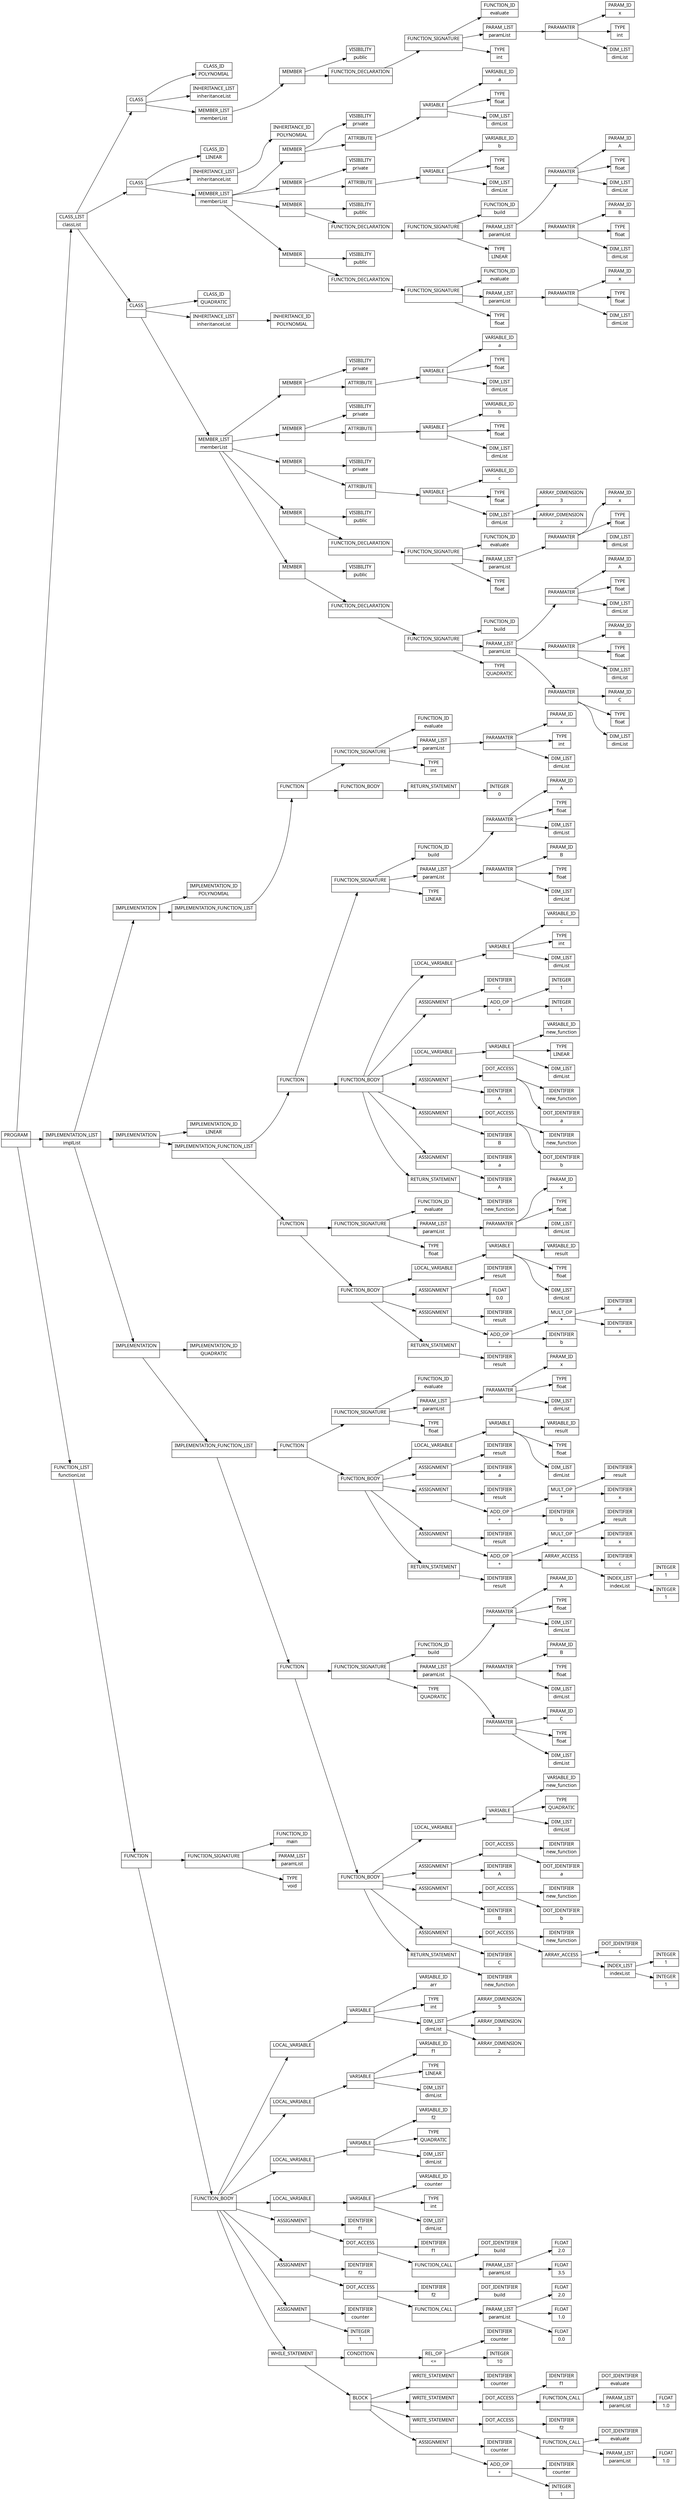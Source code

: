 digraph AST {
  node [shape=record];
    node [fontname=Sans];charset="UTF-8" splines=true splines=spline rankdir =LR
  node3 [label="PROGRAM |  "];
  node0 [label="CLASS_LIST | classList "];
  node19 [label="CLASS |  "];
  node4 [label="CLASS_ID | POLYNOMIAL "];
  node5 [label="INHERITANCE_LIST | inheritanceList "];
  node6 [label="MEMBER_LIST | memberList "];
  node18 [label="MEMBER |  "];
  node7 [label="VISIBILITY | public "];
  node17 [label="FUNCTION_DECLARATION |  "];
  node16 [label="FUNCTION_SIGNATURE |  "];
  node8 [label="FUNCTION_ID | evaluate "];
  node9 [label="PARAM_LIST | paramList "];
  node14 [label="PARAMATER |  "];
  node10 [label="PARAM_ID | x "];
  node11 [label="TYPE | int "];
  node12 [label="DIM_LIST | dimList "];
  node15 [label="TYPE | int "];
  node69 [label="CLASS |  "];
  node20 [label="CLASS_ID | LINEAR "];
  node21 [label="INHERITANCE_LIST | inheritanceList "];
  node22 [label="INHERITANCE_ID | POLYNOMIAL "];
  node23 [label="MEMBER_LIST | memberList "];
  node31 [label="MEMBER |  "];
  node24 [label="VISIBILITY | private "];
  node30 [label="ATTRIBUTE |  "];
  node29 [label="VARIABLE |  "];
  node25 [label="VARIABLE_ID | a "];
  node26 [label="TYPE | float "];
  node27 [label="DIM_LIST | dimList "];
  node39 [label="MEMBER |  "];
  node32 [label="VISIBILITY | private "];
  node38 [label="ATTRIBUTE |  "];
  node37 [label="VARIABLE |  "];
  node33 [label="VARIABLE_ID | b "];
  node34 [label="TYPE | float "];
  node35 [label="DIM_LIST | dimList "];
  node56 [label="MEMBER |  "];
  node40 [label="VISIBILITY | public "];
  node55 [label="FUNCTION_DECLARATION |  "];
  node54 [label="FUNCTION_SIGNATURE |  "];
  node41 [label="FUNCTION_ID | build "];
  node42 [label="PARAM_LIST | paramList "];
  node47 [label="PARAMATER |  "];
  node43 [label="PARAM_ID | A "];
  node44 [label="TYPE | float "];
  node45 [label="DIM_LIST | dimList "];
  node52 [label="PARAMATER |  "];
  node48 [label="PARAM_ID | B "];
  node49 [label="TYPE | float "];
  node50 [label="DIM_LIST | dimList "];
  node53 [label="TYPE | LINEAR "];
  node68 [label="MEMBER |  "];
  node57 [label="VISIBILITY | public "];
  node67 [label="FUNCTION_DECLARATION |  "];
  node66 [label="FUNCTION_SIGNATURE |  "];
  node58 [label="FUNCTION_ID | evaluate "];
  node59 [label="PARAM_LIST | paramList "];
  node64 [label="PARAMATER |  "];
  node60 [label="PARAM_ID | x "];
  node61 [label="TYPE | float "];
  node62 [label="DIM_LIST | dimList "];
  node65 [label="TYPE | float "];
  node134 [label="CLASS |  "];
  node70 [label="CLASS_ID | QUADRATIC "];
  node71 [label="INHERITANCE_LIST | inheritanceList "];
  node72 [label="INHERITANCE_ID | POLYNOMIAL "];
  node73 [label="MEMBER_LIST | memberList "];
  node81 [label="MEMBER |  "];
  node74 [label="VISIBILITY | private "];
  node80 [label="ATTRIBUTE |  "];
  node79 [label="VARIABLE |  "];
  node75 [label="VARIABLE_ID | a "];
  node76 [label="TYPE | float "];
  node77 [label="DIM_LIST | dimList "];
  node89 [label="MEMBER |  "];
  node82 [label="VISIBILITY | private "];
  node88 [label="ATTRIBUTE |  "];
  node87 [label="VARIABLE |  "];
  node83 [label="VARIABLE_ID | b "];
  node84 [label="TYPE | float "];
  node85 [label="DIM_LIST | dimList "];
  node99 [label="MEMBER |  "];
  node90 [label="VISIBILITY | private "];
  node98 [label="ATTRIBUTE |  "];
  node97 [label="VARIABLE |  "];
  node91 [label="VARIABLE_ID | c "];
  node92 [label="TYPE | float "];
  node95 [label="DIM_LIST | dimList "];
  node94 [label="ARRAY_DIMENSION | 3 "];
  node93 [label="ARRAY_DIMENSION | 2 "];
  node111 [label="MEMBER |  "];
  node100 [label="VISIBILITY | public "];
  node110 [label="FUNCTION_DECLARATION |  "];
  node109 [label="FUNCTION_SIGNATURE |  "];
  node101 [label="FUNCTION_ID | evaluate "];
  node102 [label="PARAM_LIST | paramList "];
  node107 [label="PARAMATER |  "];
  node103 [label="PARAM_ID | x "];
  node104 [label="TYPE | float "];
  node105 [label="DIM_LIST | dimList "];
  node108 [label="TYPE | float "];
  node133 [label="MEMBER |  "];
  node112 [label="VISIBILITY | public "];
  node132 [label="FUNCTION_DECLARATION |  "];
  node131 [label="FUNCTION_SIGNATURE |  "];
  node113 [label="FUNCTION_ID | build "];
  node114 [label="PARAM_LIST | paramList "];
  node119 [label="PARAMATER |  "];
  node115 [label="PARAM_ID | A "];
  node116 [label="TYPE | float "];
  node117 [label="DIM_LIST | dimList "];
  node124 [label="PARAMATER |  "];
  node120 [label="PARAM_ID | B "];
  node121 [label="TYPE | float "];
  node122 [label="DIM_LIST | dimList "];
  node129 [label="PARAMATER |  "];
  node125 [label="PARAM_ID | C "];
  node126 [label="TYPE | float "];
  node127 [label="DIM_LIST | dimList "];
  node130 [label="TYPE | QUADRATIC "];
  node1 [label="IMPLEMENTATION_LIST | implList "];
  node150 [label="IMPLEMENTATION |  "];
  node135 [label="IMPLEMENTATION_ID | POLYNOMIAL "];
  node136 [label="IMPLEMENTATION_FUNCTION_LIST |  "];
  node149 [label="FUNCTION |  "];
  node145 [label="FUNCTION_SIGNATURE |  "];
  node137 [label="FUNCTION_ID | evaluate "];
  node138 [label="PARAM_LIST | paramList "];
  node143 [label="PARAMATER |  "];
  node139 [label="PARAM_ID | x "];
  node140 [label="TYPE | int "];
  node141 [label="DIM_LIST | dimList "];
  node144 [label="TYPE | int "];
  node146 [label="FUNCTION_BODY |  "];
  node148 [label="RETURN_STATEMENT |  "];
  node147 [label="INTEGER | 0 "];
  node236 [label="IMPLEMENTATION |  "];
  node151 [label="IMPLEMENTATION_ID | LINEAR "];
  node152 [label="IMPLEMENTATION_FUNCTION_LIST |  "];
  node204 [label="FUNCTION |  "];
  node166 [label="FUNCTION_SIGNATURE |  "];
  node153 [label="FUNCTION_ID | build "];
  node154 [label="PARAM_LIST | paramList "];
  node159 [label="PARAMATER |  "];
  node155 [label="PARAM_ID | A "];
  node156 [label="TYPE | float "];
  node157 [label="DIM_LIST | dimList "];
  node164 [label="PARAMATER |  "];
  node160 [label="PARAM_ID | B "];
  node161 [label="TYPE | float "];
  node162 [label="DIM_LIST | dimList "];
  node165 [label="TYPE | LINEAR "];
  node167 [label="FUNCTION_BODY |  "];
  node173 [label="LOCAL_VARIABLE |  "];
  node172 [label="VARIABLE |  "];
  node168 [label="VARIABLE_ID | c "];
  node169 [label="TYPE | int "];
  node170 [label="DIM_LIST | dimList "];
  node179 [label="ASSIGNMENT |  "];
  node174 [label="IDENTIFIER | c "];
  node177 [label="ADD_OP | + "];
  node176 [label="INTEGER | 1 "];
  node178 [label="INTEGER | 1 "];
  node185 [label="LOCAL_VARIABLE |  "];
  node184 [label="VARIABLE |  "];
  node180 [label="VARIABLE_ID | new_function "];
  node181 [label="TYPE | LINEAR "];
  node182 [label="DIM_LIST | dimList "];
  node191 [label="ASSIGNMENT |  "];
  node188 [label="DOT_ACCESS |  "];
  node186 [label="IDENTIFIER | new_function "];
  node187 [label="DOT_IDENTIFIER | a "];
  node190 [label="IDENTIFIER | A "];
  node197 [label="ASSIGNMENT |  "];
  node194 [label="DOT_ACCESS |  "];
  node192 [label="IDENTIFIER | new_function "];
  node193 [label="DOT_IDENTIFIER | b "];
  node196 [label="IDENTIFIER | B "];
  node201 [label="ASSIGNMENT |  "];
  node198 [label="IDENTIFIER | a "];
  node200 [label="IDENTIFIER | A "];
  node203 [label="RETURN_STATEMENT |  "];
  node202 [label="IDENTIFIER | new_function "];
  node235 [label="FUNCTION |  "];
  node213 [label="FUNCTION_SIGNATURE |  "];
  node205 [label="FUNCTION_ID | evaluate "];
  node206 [label="PARAM_LIST | paramList "];
  node211 [label="PARAMATER |  "];
  node207 [label="PARAM_ID | x "];
  node208 [label="TYPE | float "];
  node209 [label="DIM_LIST | dimList "];
  node212 [label="TYPE | float "];
  node214 [label="FUNCTION_BODY |  "];
  node220 [label="LOCAL_VARIABLE |  "];
  node219 [label="VARIABLE |  "];
  node215 [label="VARIABLE_ID | result "];
  node216 [label="TYPE | float "];
  node217 [label="DIM_LIST | dimList "];
  node224 [label="ASSIGNMENT |  "];
  node221 [label="IDENTIFIER | result "];
  node223 [label="FLOAT | 0.0 "];
  node232 [label="ASSIGNMENT |  "];
  node225 [label="IDENTIFIER | result "];
  node230 [label="ADD_OP | + "];
  node228 [label="MULT_OP | * "];
  node227 [label="IDENTIFIER | a "];
  node229 [label="IDENTIFIER | x "];
  node231 [label="IDENTIFIER | b "];
  node234 [label="RETURN_STATEMENT |  "];
  node233 [label="IDENTIFIER | result "];
  node333 [label="IMPLEMENTATION |  "];
  node237 [label="IMPLEMENTATION_ID | QUADRATIC "];
  node238 [label="IMPLEMENTATION_FUNCTION_LIST |  "];
  node281 [label="FUNCTION |  "];
  node247 [label="FUNCTION_SIGNATURE |  "];
  node239 [label="FUNCTION_ID | evaluate "];
  node240 [label="PARAM_LIST | paramList "];
  node245 [label="PARAMATER |  "];
  node241 [label="PARAM_ID | x "];
  node242 [label="TYPE | float "];
  node243 [label="DIM_LIST | dimList "];
  node246 [label="TYPE | float "];
  node248 [label="FUNCTION_BODY |  "];
  node254 [label="LOCAL_VARIABLE |  "];
  node253 [label="VARIABLE |  "];
  node249 [label="VARIABLE_ID | result "];
  node250 [label="TYPE | float "];
  node251 [label="DIM_LIST | dimList "];
  node258 [label="ASSIGNMENT |  "];
  node255 [label="IDENTIFIER | result "];
  node257 [label="IDENTIFIER | a "];
  node266 [label="ASSIGNMENT |  "];
  node259 [label="IDENTIFIER | result "];
  node264 [label="ADD_OP | + "];
  node262 [label="MULT_OP | * "];
  node261 [label="IDENTIFIER | result "];
  node263 [label="IDENTIFIER | x "];
  node265 [label="IDENTIFIER | b "];
  node278 [label="ASSIGNMENT |  "];
  node267 [label="IDENTIFIER | result "];
  node272 [label="ADD_OP | + "];
  node270 [label="MULT_OP | * "];
  node269 [label="IDENTIFIER | result "];
  node271 [label="IDENTIFIER | x "];
  node277 [label="ARRAY_ACCESS |  "];
  node273 [label="IDENTIFIER | c "];
  node275 [label="INDEX_LIST | indexList "];
  node274 [label="INTEGER | 1 "];
  node276 [label="INTEGER | 1 "];
  node280 [label="RETURN_STATEMENT |  "];
  node279 [label="IDENTIFIER | result "];
  node332 [label="FUNCTION |  "];
  node300 [label="FUNCTION_SIGNATURE |  "];
  node282 [label="FUNCTION_ID | build "];
  node283 [label="PARAM_LIST | paramList "];
  node288 [label="PARAMATER |  "];
  node284 [label="PARAM_ID | A "];
  node285 [label="TYPE | float "];
  node286 [label="DIM_LIST | dimList "];
  node293 [label="PARAMATER |  "];
  node289 [label="PARAM_ID | B "];
  node290 [label="TYPE | float "];
  node291 [label="DIM_LIST | dimList "];
  node298 [label="PARAMATER |  "];
  node294 [label="PARAM_ID | C "];
  node295 [label="TYPE | float "];
  node296 [label="DIM_LIST | dimList "];
  node299 [label="TYPE | QUADRATIC "];
  node301 [label="FUNCTION_BODY |  "];
  node307 [label="LOCAL_VARIABLE |  "];
  node306 [label="VARIABLE |  "];
  node302 [label="VARIABLE_ID | new_function "];
  node303 [label="TYPE | QUADRATIC "];
  node304 [label="DIM_LIST | dimList "];
  node313 [label="ASSIGNMENT |  "];
  node310 [label="DOT_ACCESS |  "];
  node308 [label="IDENTIFIER | new_function "];
  node309 [label="DOT_IDENTIFIER | a "];
  node312 [label="IDENTIFIER | A "];
  node319 [label="ASSIGNMENT |  "];
  node316 [label="DOT_ACCESS |  "];
  node314 [label="IDENTIFIER | new_function "];
  node315 [label="DOT_IDENTIFIER | b "];
  node318 [label="IDENTIFIER | B "];
  node329 [label="ASSIGNMENT |  "];
  node326 [label="DOT_ACCESS |  "];
  node320 [label="IDENTIFIER | new_function "];
  node325 [label="ARRAY_ACCESS |  "];
  node321 [label="DOT_IDENTIFIER | c "];
  node323 [label="INDEX_LIST | indexList "];
  node322 [label="INTEGER | 1 "];
  node324 [label="INTEGER | 1 "];
  node328 [label="IDENTIFIER | C "];
  node331 [label="RETURN_STATEMENT |  "];
  node330 [label="IDENTIFIER | new_function "];
  node2 [label="FUNCTION_LIST | functionList "];
  node419 [label="FUNCTION |  "];
  node337 [label="FUNCTION_SIGNATURE |  "];
  node334 [label="FUNCTION_ID | main "];
  node335 [label="PARAM_LIST | paramList "];
  node336 [label="TYPE | void "];
  node338 [label="FUNCTION_BODY |  "];
  node347 [label="LOCAL_VARIABLE |  "];
  node346 [label="VARIABLE |  "];
  node339 [label="VARIABLE_ID | arr "];
  node340 [label="TYPE | int "];
  node344 [label="DIM_LIST | dimList "];
  node343 [label="ARRAY_DIMENSION | 5 "];
  node342 [label="ARRAY_DIMENSION | 3 "];
  node341 [label="ARRAY_DIMENSION | 2 "];
  node353 [label="LOCAL_VARIABLE |  "];
  node352 [label="VARIABLE |  "];
  node348 [label="VARIABLE_ID | f1 "];
  node349 [label="TYPE | LINEAR "];
  node350 [label="DIM_LIST | dimList "];
  node359 [label="LOCAL_VARIABLE |  "];
  node358 [label="VARIABLE |  "];
  node354 [label="VARIABLE_ID | f2 "];
  node355 [label="TYPE | QUADRATIC "];
  node356 [label="DIM_LIST | dimList "];
  node365 [label="LOCAL_VARIABLE |  "];
  node364 [label="VARIABLE |  "];
  node360 [label="VARIABLE_ID | counter "];
  node361 [label="TYPE | int "];
  node362 [label="DIM_LIST | dimList "];
  node375 [label="ASSIGNMENT |  "];
  node366 [label="IDENTIFIER | f1 "];
  node374 [label="DOT_ACCESS |  "];
  node368 [label="IDENTIFIER | f1 "];
  node373 [label="FUNCTION_CALL |  "];
  node369 [label="DOT_IDENTIFIER | build "];
  node370 [label="PARAM_LIST | paramList "];
  node371 [label="FLOAT | 2.0 "];
  node372 [label="FLOAT | 3.5 "];
  node386 [label="ASSIGNMENT |  "];
  node376 [label="IDENTIFIER | f2 "];
  node385 [label="DOT_ACCESS |  "];
  node378 [label="IDENTIFIER | f2 "];
  node384 [label="FUNCTION_CALL |  "];
  node379 [label="DOT_IDENTIFIER | build "];
  node380 [label="PARAM_LIST | paramList "];
  node381 [label="FLOAT | 2.0 "];
  node382 [label="FLOAT | 1.0 "];
  node383 [label="FLOAT | 0.0 "];
  node390 [label="ASSIGNMENT |  "];
  node387 [label="IDENTIFIER | counter "];
  node389 [label="INTEGER | 1 "];
  node418 [label="WHILE_STATEMENT |  "];
  node394 [label="CONDITION |  "];
  node392 [label="REL_OP | \<= "];
  node391 [label="IDENTIFIER | counter "];
  node393 [label="INTEGER | 10 "];
  node395 [label="BLOCK |  "];
  node397 [label="WRITE_STATEMENT |  "];
  node396 [label="IDENTIFIER | counter "];
  node404 [label="WRITE_STATEMENT |  "];
  node403 [label="DOT_ACCESS |  "];
  node398 [label="IDENTIFIER | f1 "];
  node402 [label="FUNCTION_CALL |  "];
  node399 [label="DOT_IDENTIFIER | evaluate "];
  node400 [label="PARAM_LIST | paramList "];
  node401 [label="FLOAT | 1.0 "];
  node411 [label="WRITE_STATEMENT |  "];
  node410 [label="DOT_ACCESS |  "];
  node405 [label="IDENTIFIER | f2 "];
  node409 [label="FUNCTION_CALL |  "];
  node406 [label="DOT_IDENTIFIER | evaluate "];
  node407 [label="PARAM_LIST | paramList "];
  node408 [label="FLOAT | 1.0 "];
  node417 [label="ASSIGNMENT |  "];
  node412 [label="IDENTIFIER | counter "];
  node415 [label="ADD_OP | + "];
  node414 [label="IDENTIFIER | counter "];
  node416 [label="INTEGER | 1 "];
  node3 -> node0;
  node0 -> node19;
  node19 -> node4;
  node19 -> node5;
  node19 -> node6;
  node6 -> node18;
  node18 -> node7;
  node18 -> node17;
  node17 -> node16;
  node16 -> node8;
  node16 -> node9;
  node9 -> node14;
  node14 -> node10;
  node14 -> node11;
  node14 -> node12;
  node16 -> node15;
  node0 -> node69;
  node69 -> node20;
  node69 -> node21;
  node21 -> node22;
  node69 -> node23;
  node23 -> node31;
  node31 -> node24;
  node31 -> node30;
  node30 -> node29;
  node29 -> node25;
  node29 -> node26;
  node29 -> node27;
  node23 -> node39;
  node39 -> node32;
  node39 -> node38;
  node38 -> node37;
  node37 -> node33;
  node37 -> node34;
  node37 -> node35;
  node23 -> node56;
  node56 -> node40;
  node56 -> node55;
  node55 -> node54;
  node54 -> node41;
  node54 -> node42;
  node42 -> node47;
  node47 -> node43;
  node47 -> node44;
  node47 -> node45;
  node42 -> node52;
  node52 -> node48;
  node52 -> node49;
  node52 -> node50;
  node54 -> node53;
  node23 -> node68;
  node68 -> node57;
  node68 -> node67;
  node67 -> node66;
  node66 -> node58;
  node66 -> node59;
  node59 -> node64;
  node64 -> node60;
  node64 -> node61;
  node64 -> node62;
  node66 -> node65;
  node0 -> node134;
  node134 -> node70;
  node134 -> node71;
  node71 -> node72;
  node134 -> node73;
  node73 -> node81;
  node81 -> node74;
  node81 -> node80;
  node80 -> node79;
  node79 -> node75;
  node79 -> node76;
  node79 -> node77;
  node73 -> node89;
  node89 -> node82;
  node89 -> node88;
  node88 -> node87;
  node87 -> node83;
  node87 -> node84;
  node87 -> node85;
  node73 -> node99;
  node99 -> node90;
  node99 -> node98;
  node98 -> node97;
  node97 -> node91;
  node97 -> node92;
  node97 -> node95;
  node95 -> node94;
  node95 -> node93;
  node73 -> node111;
  node111 -> node100;
  node111 -> node110;
  node110 -> node109;
  node109 -> node101;
  node109 -> node102;
  node102 -> node107;
  node107 -> node103;
  node107 -> node104;
  node107 -> node105;
  node109 -> node108;
  node73 -> node133;
  node133 -> node112;
  node133 -> node132;
  node132 -> node131;
  node131 -> node113;
  node131 -> node114;
  node114 -> node119;
  node119 -> node115;
  node119 -> node116;
  node119 -> node117;
  node114 -> node124;
  node124 -> node120;
  node124 -> node121;
  node124 -> node122;
  node114 -> node129;
  node129 -> node125;
  node129 -> node126;
  node129 -> node127;
  node131 -> node130;
  node3 -> node1;
  node1 -> node150;
  node150 -> node135;
  node150 -> node136;
  node136 -> node149;
  node149 -> node145;
  node145 -> node137;
  node145 -> node138;
  node138 -> node143;
  node143 -> node139;
  node143 -> node140;
  node143 -> node141;
  node145 -> node144;
  node149 -> node146;
  node146 -> node148;
  node148 -> node147;
  node1 -> node236;
  node236 -> node151;
  node236 -> node152;
  node152 -> node204;
  node204 -> node166;
  node166 -> node153;
  node166 -> node154;
  node154 -> node159;
  node159 -> node155;
  node159 -> node156;
  node159 -> node157;
  node154 -> node164;
  node164 -> node160;
  node164 -> node161;
  node164 -> node162;
  node166 -> node165;
  node204 -> node167;
  node167 -> node173;
  node173 -> node172;
  node172 -> node168;
  node172 -> node169;
  node172 -> node170;
  node167 -> node179;
  node179 -> node174;
  node179 -> node177;
  node177 -> node176;
  node177 -> node178;
  node167 -> node185;
  node185 -> node184;
  node184 -> node180;
  node184 -> node181;
  node184 -> node182;
  node167 -> node191;
  node191 -> node188;
  node188 -> node186;
  node188 -> node187;
  node191 -> node190;
  node167 -> node197;
  node197 -> node194;
  node194 -> node192;
  node194 -> node193;
  node197 -> node196;
  node167 -> node201;
  node201 -> node198;
  node201 -> node200;
  node167 -> node203;
  node203 -> node202;
  node152 -> node235;
  node235 -> node213;
  node213 -> node205;
  node213 -> node206;
  node206 -> node211;
  node211 -> node207;
  node211 -> node208;
  node211 -> node209;
  node213 -> node212;
  node235 -> node214;
  node214 -> node220;
  node220 -> node219;
  node219 -> node215;
  node219 -> node216;
  node219 -> node217;
  node214 -> node224;
  node224 -> node221;
  node224 -> node223;
  node214 -> node232;
  node232 -> node225;
  node232 -> node230;
  node230 -> node228;
  node228 -> node227;
  node228 -> node229;
  node230 -> node231;
  node214 -> node234;
  node234 -> node233;
  node1 -> node333;
  node333 -> node237;
  node333 -> node238;
  node238 -> node281;
  node281 -> node247;
  node247 -> node239;
  node247 -> node240;
  node240 -> node245;
  node245 -> node241;
  node245 -> node242;
  node245 -> node243;
  node247 -> node246;
  node281 -> node248;
  node248 -> node254;
  node254 -> node253;
  node253 -> node249;
  node253 -> node250;
  node253 -> node251;
  node248 -> node258;
  node258 -> node255;
  node258 -> node257;
  node248 -> node266;
  node266 -> node259;
  node266 -> node264;
  node264 -> node262;
  node262 -> node261;
  node262 -> node263;
  node264 -> node265;
  node248 -> node278;
  node278 -> node267;
  node278 -> node272;
  node272 -> node270;
  node270 -> node269;
  node270 -> node271;
  node272 -> node277;
  node277 -> node273;
  node277 -> node275;
  node275 -> node274;
  node275 -> node276;
  node248 -> node280;
  node280 -> node279;
  node238 -> node332;
  node332 -> node300;
  node300 -> node282;
  node300 -> node283;
  node283 -> node288;
  node288 -> node284;
  node288 -> node285;
  node288 -> node286;
  node283 -> node293;
  node293 -> node289;
  node293 -> node290;
  node293 -> node291;
  node283 -> node298;
  node298 -> node294;
  node298 -> node295;
  node298 -> node296;
  node300 -> node299;
  node332 -> node301;
  node301 -> node307;
  node307 -> node306;
  node306 -> node302;
  node306 -> node303;
  node306 -> node304;
  node301 -> node313;
  node313 -> node310;
  node310 -> node308;
  node310 -> node309;
  node313 -> node312;
  node301 -> node319;
  node319 -> node316;
  node316 -> node314;
  node316 -> node315;
  node319 -> node318;
  node301 -> node329;
  node329 -> node326;
  node326 -> node320;
  node326 -> node325;
  node325 -> node321;
  node325 -> node323;
  node323 -> node322;
  node323 -> node324;
  node329 -> node328;
  node301 -> node331;
  node331 -> node330;
  node3 -> node2;
  node2 -> node419;
  node419 -> node337;
  node337 -> node334;
  node337 -> node335;
  node337 -> node336;
  node419 -> node338;
  node338 -> node347;
  node347 -> node346;
  node346 -> node339;
  node346 -> node340;
  node346 -> node344;
  node344 -> node343;
  node344 -> node342;
  node344 -> node341;
  node338 -> node353;
  node353 -> node352;
  node352 -> node348;
  node352 -> node349;
  node352 -> node350;
  node338 -> node359;
  node359 -> node358;
  node358 -> node354;
  node358 -> node355;
  node358 -> node356;
  node338 -> node365;
  node365 -> node364;
  node364 -> node360;
  node364 -> node361;
  node364 -> node362;
  node338 -> node375;
  node375 -> node366;
  node375 -> node374;
  node374 -> node368;
  node374 -> node373;
  node373 -> node369;
  node373 -> node370;
  node370 -> node371;
  node370 -> node372;
  node338 -> node386;
  node386 -> node376;
  node386 -> node385;
  node385 -> node378;
  node385 -> node384;
  node384 -> node379;
  node384 -> node380;
  node380 -> node381;
  node380 -> node382;
  node380 -> node383;
  node338 -> node390;
  node390 -> node387;
  node390 -> node389;
  node338 -> node418;
  node418 -> node394;
  node394 -> node392;
  node392 -> node391;
  node392 -> node393;
  node418 -> node395;
  node395 -> node397;
  node397 -> node396;
  node395 -> node404;
  node404 -> node403;
  node403 -> node398;
  node403 -> node402;
  node402 -> node399;
  node402 -> node400;
  node400 -> node401;
  node395 -> node411;
  node411 -> node410;
  node410 -> node405;
  node410 -> node409;
  node409 -> node406;
  node409 -> node407;
  node407 -> node408;
  node395 -> node417;
  node417 -> node412;
  node417 -> node415;
  node415 -> node414;
  node415 -> node416;
}
